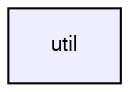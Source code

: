 digraph "util" {
  compound=true
  node [ fontsize="10", fontname="FreeSans"];
  edge [ labelfontsize="10", labelfontname="FreeSans"];
  dir_23ec12649285f9fabf3a6b7380226c28 [shape=box, label="util", style="filled", fillcolor="#eeeeff", pencolor="black", URL="dir_23ec12649285f9fabf3a6b7380226c28.html"];
}
